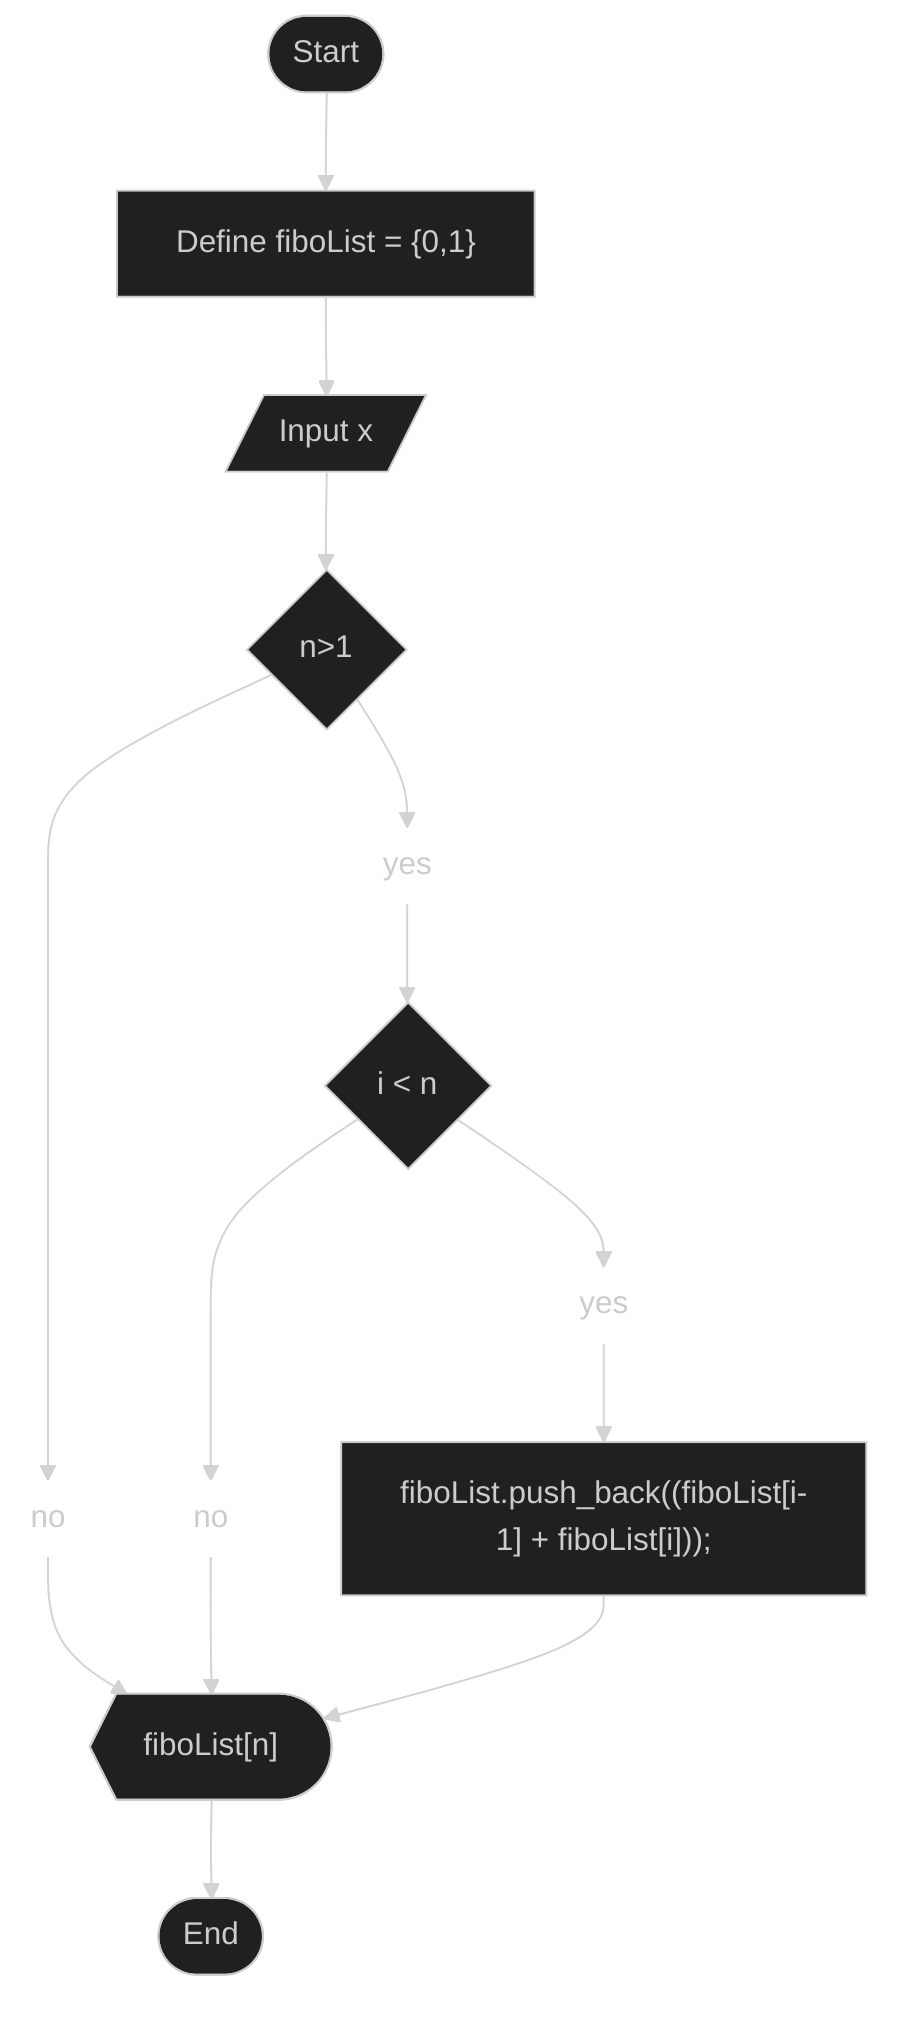 ---
config:
  theme: dark
  layout: dagre
---
flowchart TD
    A(["Start"]) --> B["Define fiboList = {0,1}"]
    B --> n1["Input x"]
    n1 --> n2["n&gt;1"]
    n2 --> n3["yes"] & n4["no"]
    n3 --> n5["i &lt; n"]
    n4 --> n6["fiboList[n]"]
    n5 --> n7["yes"] & n8["no"]
    n7 --> n9["fiboList.push_back((fiboList[i-1] + fiboList[i]));"]
    n8 --> n6
    n9 --> n6
    n6 --> n10(["End"])
    n1@{ shape: lean-r}
    n2@{ shape: diam}
    n3@{ shape: text}
    n4@{ shape: text}
    n5@{ shape: diam}
    n6@{ shape: display}
    n7@{ shape: text}
    n8@{ shape: text}